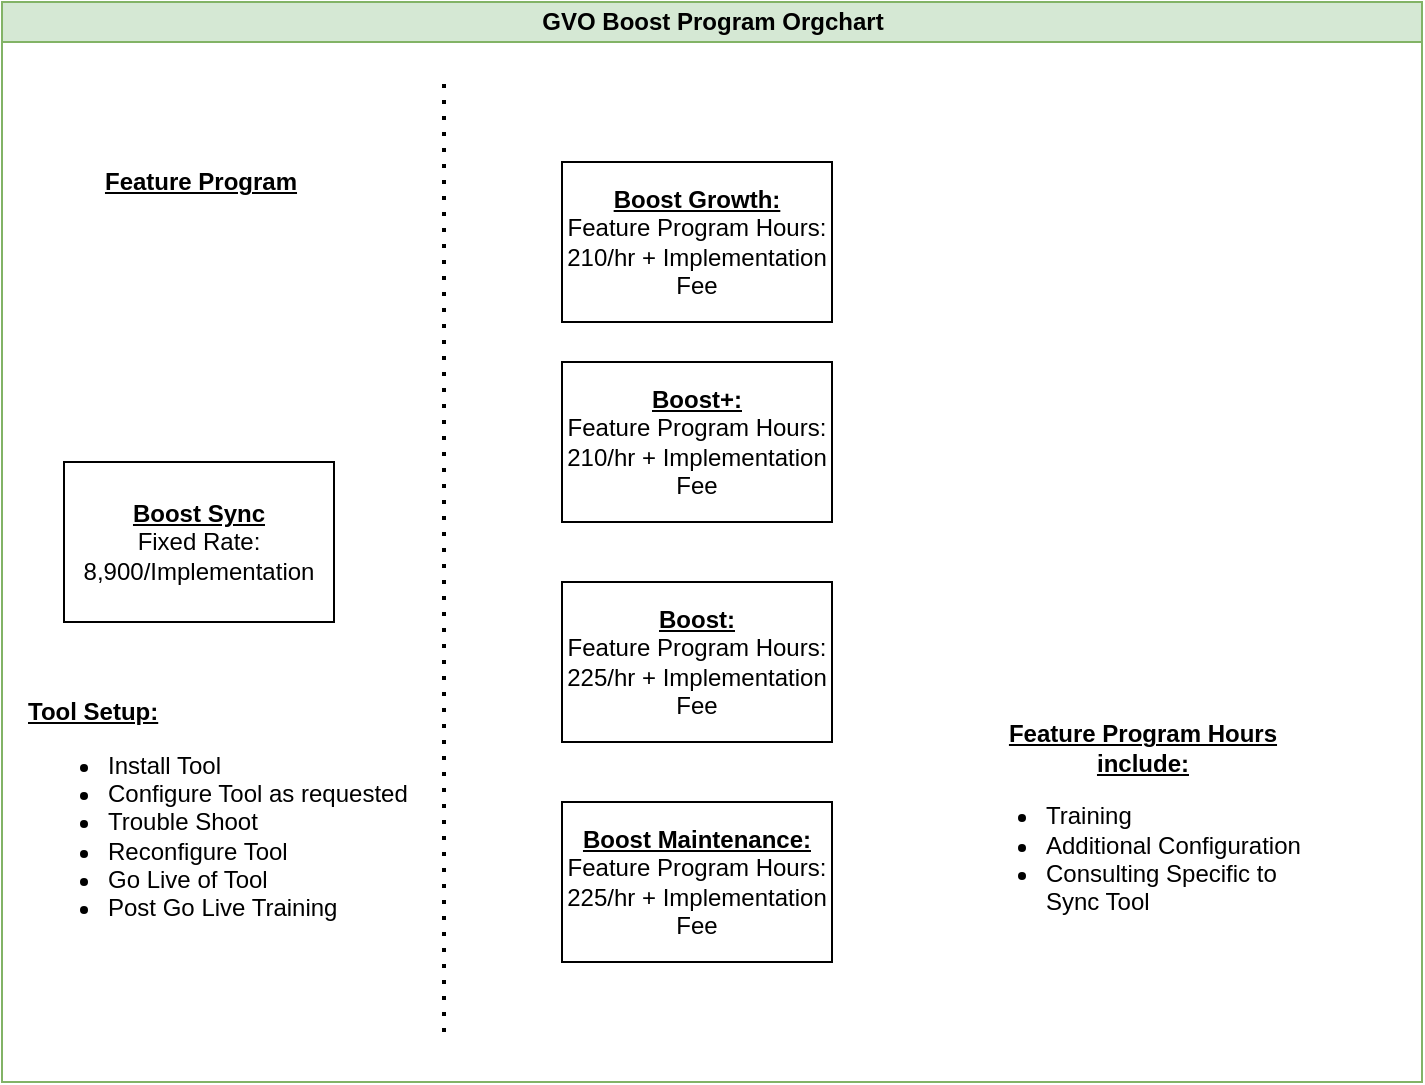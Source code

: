 <mxfile version="24.7.17">
  <diagram id="prtHgNgQTEPvFCAcTncT" name="Page-1">
    <mxGraphModel dx="1195" dy="615" grid="1" gridSize="10" guides="1" tooltips="1" connect="1" arrows="1" fold="1" page="1" pageScale="1" pageWidth="827" pageHeight="1169" math="0" shadow="0">
      <root>
        <mxCell id="0" />
        <mxCell id="1" parent="0" />
        <mxCell id="dNxyNK7c78bLwvsdeMH5-11" value="GVO Boost Program Orgchart" style="swimlane;html=1;startSize=20;horizontal=1;containerType=tree;glass=0;fillColor=#d5e8d4;strokeColor=#82b366;" parent="1" vertex="1">
          <mxGeometry x="59" y="45" width="710" height="540" as="geometry" />
        </mxCell>
        <mxCell id="VbYY6vEISr5oXFv7Z-xg-1" value="&lt;u&gt;&lt;b&gt;Boost:&lt;/b&gt;&lt;/u&gt;&lt;div&gt;Feature Program Hours:&lt;br&gt;225/hr&amp;nbsp;&lt;span style=&quot;background-color: initial;&quot;&gt;+ Implementation Fee&lt;/span&gt;&lt;/div&gt;" style="rounded=0;whiteSpace=wrap;html=1;" vertex="1" parent="dNxyNK7c78bLwvsdeMH5-11">
          <mxGeometry x="280" y="290" width="135" height="80" as="geometry" />
        </mxCell>
        <mxCell id="VbYY6vEISr5oXFv7Z-xg-3" value="&lt;u&gt;&lt;b&gt;Boost Sync&lt;/b&gt;&lt;/u&gt;&lt;div&gt;Fixed Rate: 8,900/Implementation&lt;/div&gt;" style="rounded=0;whiteSpace=wrap;html=1;" vertex="1" parent="dNxyNK7c78bLwvsdeMH5-11">
          <mxGeometry x="31" y="230" width="135" height="80" as="geometry" />
        </mxCell>
        <mxCell id="VbYY6vEISr5oXFv7Z-xg-4" value="&lt;u&gt;&lt;b&gt;Boost Maintenance:&lt;/b&gt;&lt;br&gt;&lt;/u&gt;Feature Program Hours:&lt;br&gt;&lt;div&gt;&lt;span style=&quot;background-color: initial;&quot;&gt;225/hr&lt;/span&gt;&amp;nbsp;&lt;span style=&quot;background-color: initial;&quot;&gt;+ Implementation Fee&lt;/span&gt;&lt;/div&gt;" style="rounded=0;whiteSpace=wrap;html=1;" vertex="1" parent="dNxyNK7c78bLwvsdeMH5-11">
          <mxGeometry x="280" y="400" width="135" height="80" as="geometry" />
        </mxCell>
        <mxCell id="VbYY6vEISr5oXFv7Z-xg-5" value="&lt;u&gt;&lt;b&gt;Boost+:&lt;/b&gt;&lt;/u&gt;&lt;div&gt;Feature Program Hours:&lt;br&gt;210/hr&amp;nbsp;&lt;span style=&quot;background-color: initial;&quot;&gt;+ Implementation Fee&lt;/span&gt;&lt;/div&gt;" style="rounded=0;whiteSpace=wrap;html=1;" vertex="1" parent="dNxyNK7c78bLwvsdeMH5-11">
          <mxGeometry x="280" y="180" width="135" height="80" as="geometry" />
        </mxCell>
        <mxCell id="VbYY6vEISr5oXFv7Z-xg-21" value="&lt;u&gt;&lt;b&gt;Boost Growth:&lt;/b&gt;&lt;/u&gt;&lt;div&gt;Feature Program Hours:&lt;br&gt;210/hr + Implementation Fee&lt;/div&gt;" style="rounded=0;whiteSpace=wrap;html=1;" vertex="1" parent="dNxyNK7c78bLwvsdeMH5-11">
          <mxGeometry x="280" y="80" width="135" height="80" as="geometry" />
        </mxCell>
        <mxCell id="VbYY6vEISr5oXFv7Z-xg-23" value="&lt;u&gt;&lt;b&gt;Feature Program&lt;/b&gt;&lt;/u&gt;" style="text;html=1;align=center;verticalAlign=middle;resizable=0;points=[];autosize=1;strokeColor=none;fillColor=none;" vertex="1" parent="dNxyNK7c78bLwvsdeMH5-11">
          <mxGeometry x="38.5" y="75" width="120" height="30" as="geometry" />
        </mxCell>
        <mxCell id="VbYY6vEISr5oXFv7Z-xg-25" value="" style="endArrow=none;dashed=1;html=1;dashPattern=1 3;strokeWidth=2;rounded=0;" edge="1" parent="dNxyNK7c78bLwvsdeMH5-11">
          <mxGeometry width="50" height="50" relative="1" as="geometry">
            <mxPoint x="221" y="515" as="sourcePoint" />
            <mxPoint x="221" y="35" as="targetPoint" />
          </mxGeometry>
        </mxCell>
        <mxCell id="VbYY6vEISr5oXFv7Z-xg-27" value="&lt;b&gt;&lt;u&gt;Tool Setup:&lt;/u&gt;&lt;/b&gt;&lt;div&gt;&lt;ul&gt;&lt;li&gt;Install Tool&amp;nbsp;&lt;/li&gt;&lt;li&gt;Configure Tool as requested&lt;/li&gt;&lt;li&gt;Trouble Shoot&lt;/li&gt;&lt;li&gt;Reconfigure Tool&lt;/li&gt;&lt;li&gt;Go Live of Tool&lt;/li&gt;&lt;li&gt;Post Go Live Training&lt;/li&gt;&lt;/ul&gt;&lt;/div&gt;" style="text;html=1;align=left;verticalAlign=middle;resizable=0;points=[];autosize=1;strokeColor=none;fillColor=none;" vertex="1" parent="dNxyNK7c78bLwvsdeMH5-11">
          <mxGeometry x="11" y="340" width="210" height="140" as="geometry" />
        </mxCell>
        <mxCell id="VbYY6vEISr5oXFv7Z-xg-28" value="&lt;b style=&quot;&quot;&gt;&lt;u&gt;Feature Program Hours include:&lt;/u&gt;&lt;/b&gt;&lt;div&gt;&lt;ul&gt;&lt;li style=&quot;text-align: left;&quot;&gt;Training&lt;/li&gt;&lt;li style=&quot;text-align: left;&quot;&gt;Additional Configuration&lt;/li&gt;&lt;li style=&quot;text-align: left;&quot;&gt;Consulting Specific to Sync Tool&lt;/li&gt;&lt;/ul&gt;&lt;/div&gt;" style="text;html=1;align=center;verticalAlign=middle;whiteSpace=wrap;rounded=0;" vertex="1" parent="dNxyNK7c78bLwvsdeMH5-11">
          <mxGeometry x="481" y="340" width="179" height="147" as="geometry" />
        </mxCell>
      </root>
    </mxGraphModel>
  </diagram>
</mxfile>
